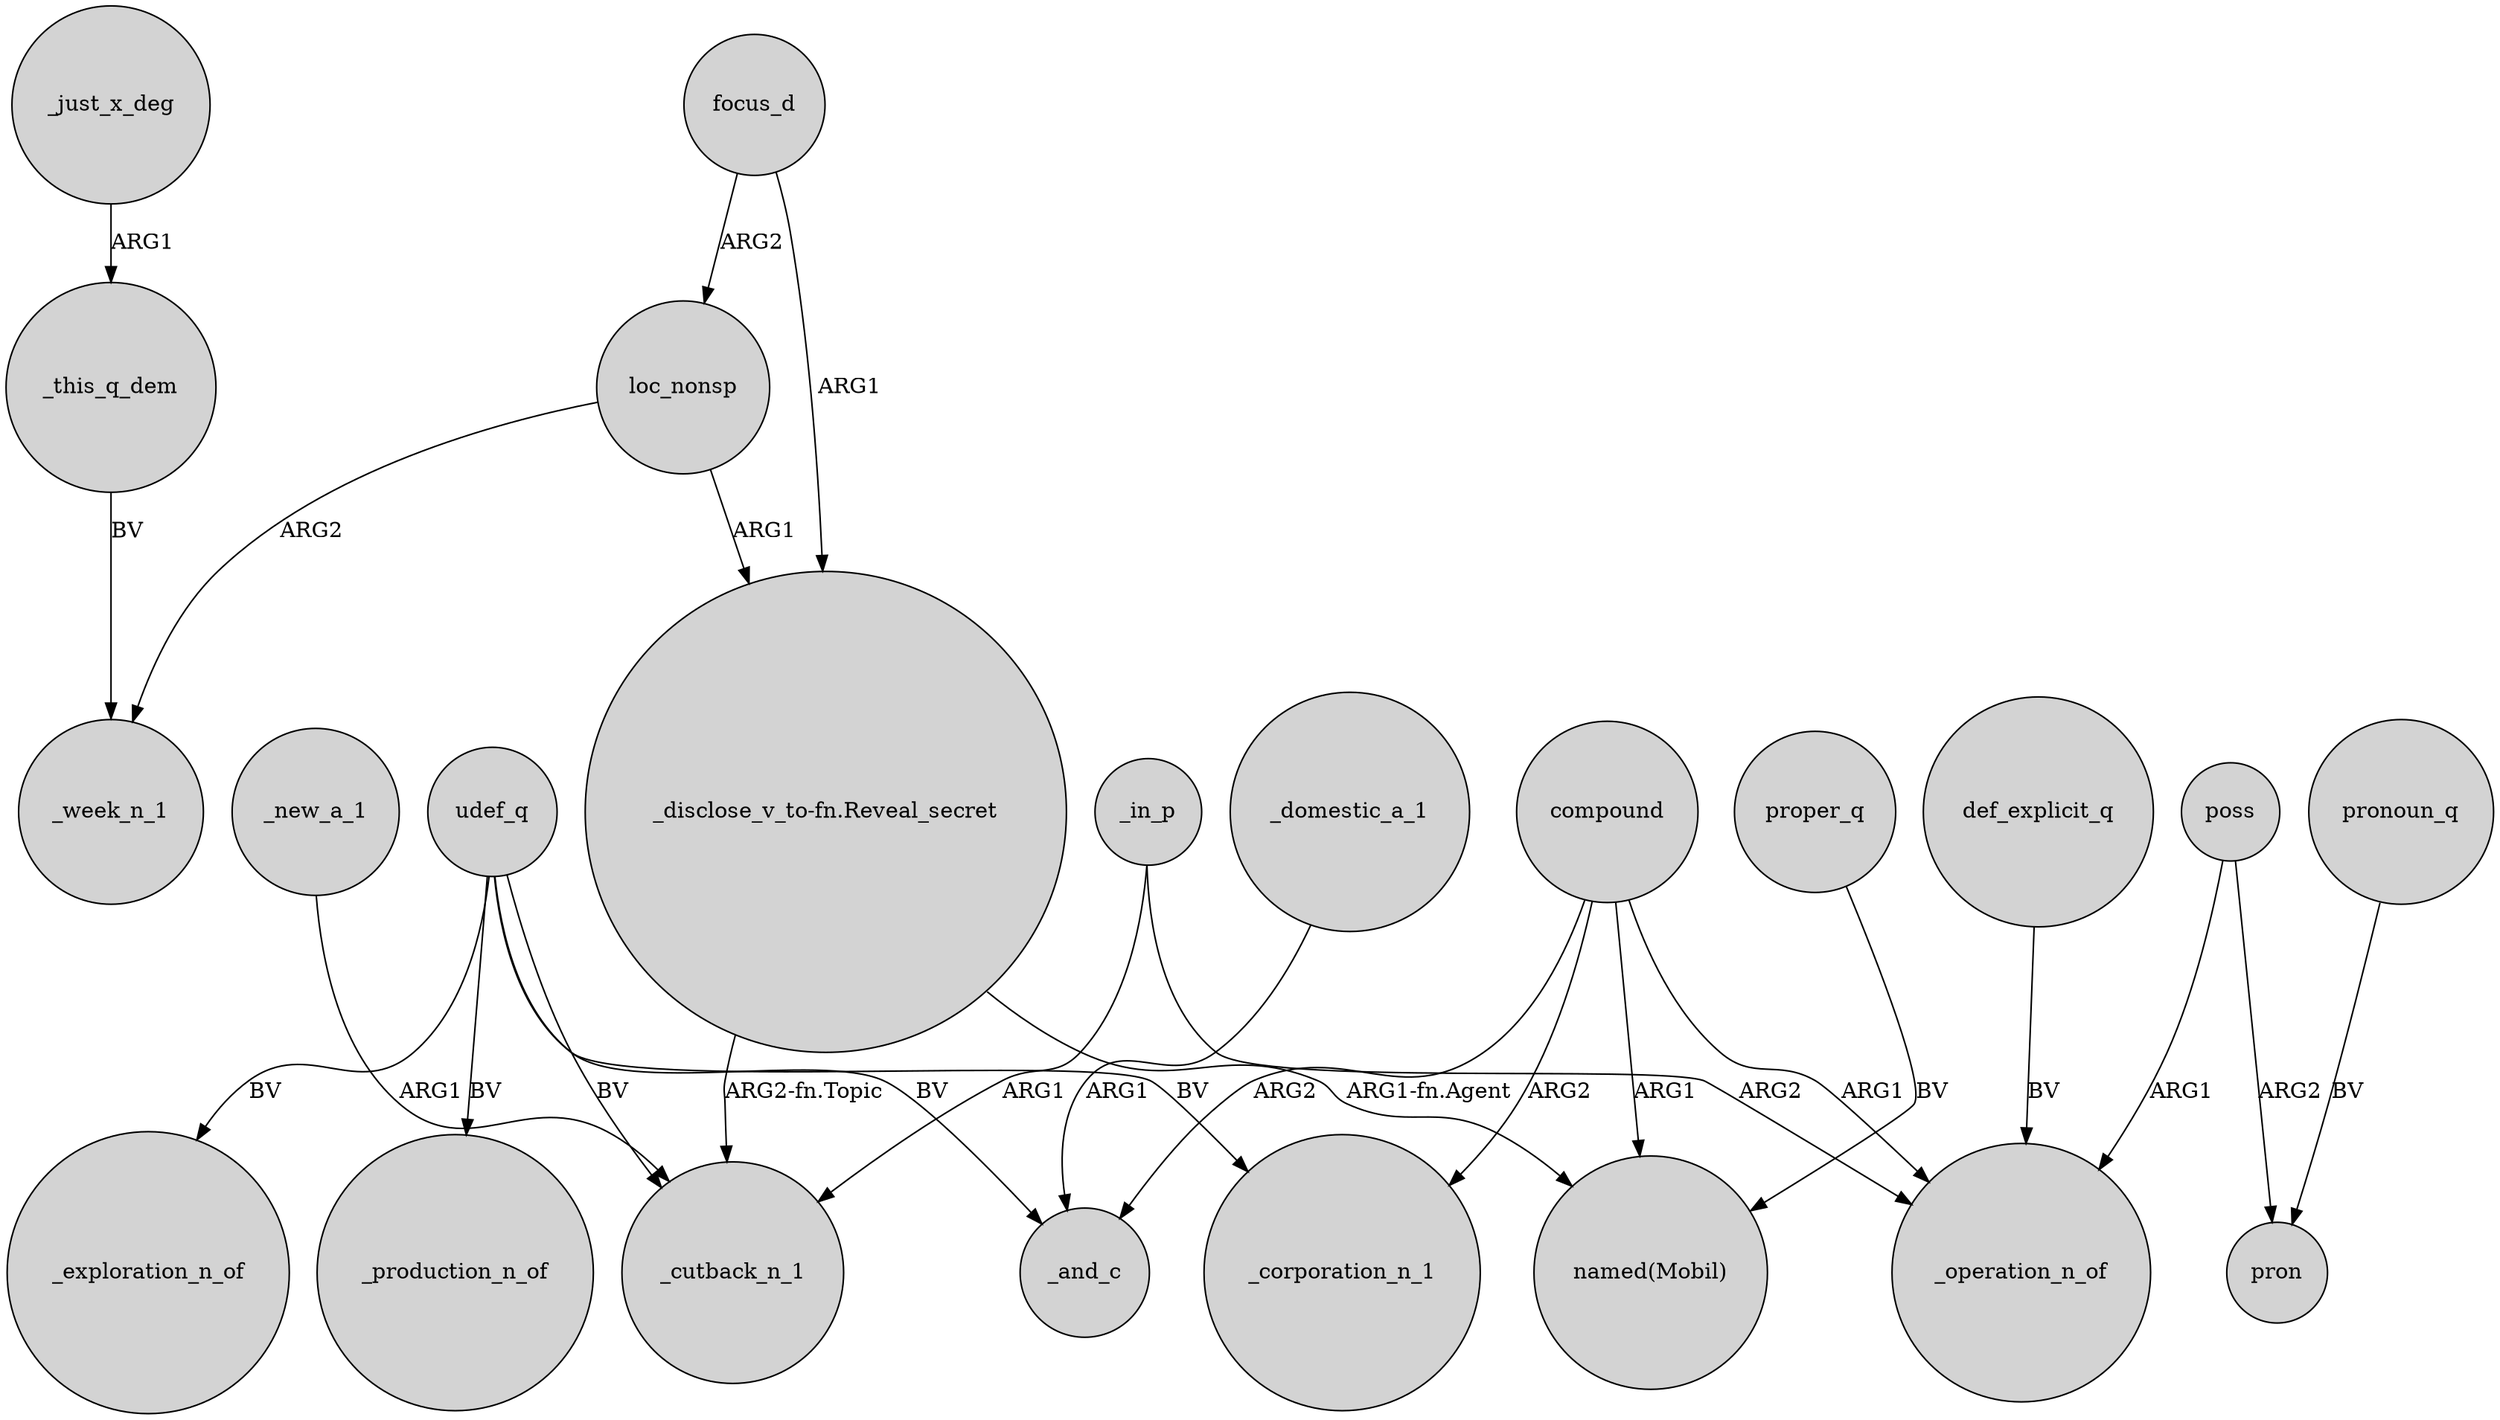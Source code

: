 digraph {
	node [shape=circle style=filled]
	udef_q -> _production_n_of [label=BV]
	compound -> _operation_n_of [label=ARG1]
	focus_d -> loc_nonsp [label=ARG2]
	"_disclose_v_to-fn.Reveal_secret" -> _cutback_n_1 [label="ARG2-fn.Topic"]
	udef_q -> _cutback_n_1 [label=BV]
	poss -> pron [label=ARG2]
	poss -> _operation_n_of [label=ARG1]
	"_disclose_v_to-fn.Reveal_secret" -> "named(Mobil)" [label="ARG1-fn.Agent"]
	_just_x_deg -> _this_q_dem [label=ARG1]
	compound -> _corporation_n_1 [label=ARG2]
	proper_q -> "named(Mobil)" [label=BV]
	_in_p -> _operation_n_of [label=ARG2]
	_domestic_a_1 -> _and_c [label=ARG1]
	udef_q -> _corporation_n_1 [label=BV]
	_this_q_dem -> _week_n_1 [label=BV]
	loc_nonsp -> _week_n_1 [label=ARG2]
	def_explicit_q -> _operation_n_of [label=BV]
	pronoun_q -> pron [label=BV]
	_in_p -> _cutback_n_1 [label=ARG1]
	compound -> _and_c [label=ARG2]
	loc_nonsp -> "_disclose_v_to-fn.Reveal_secret" [label=ARG1]
	udef_q -> _exploration_n_of [label=BV]
	udef_q -> _and_c [label=BV]
	focus_d -> "_disclose_v_to-fn.Reveal_secret" [label=ARG1]
	_new_a_1 -> _cutback_n_1 [label=ARG1]
	compound -> "named(Mobil)" [label=ARG1]
}
